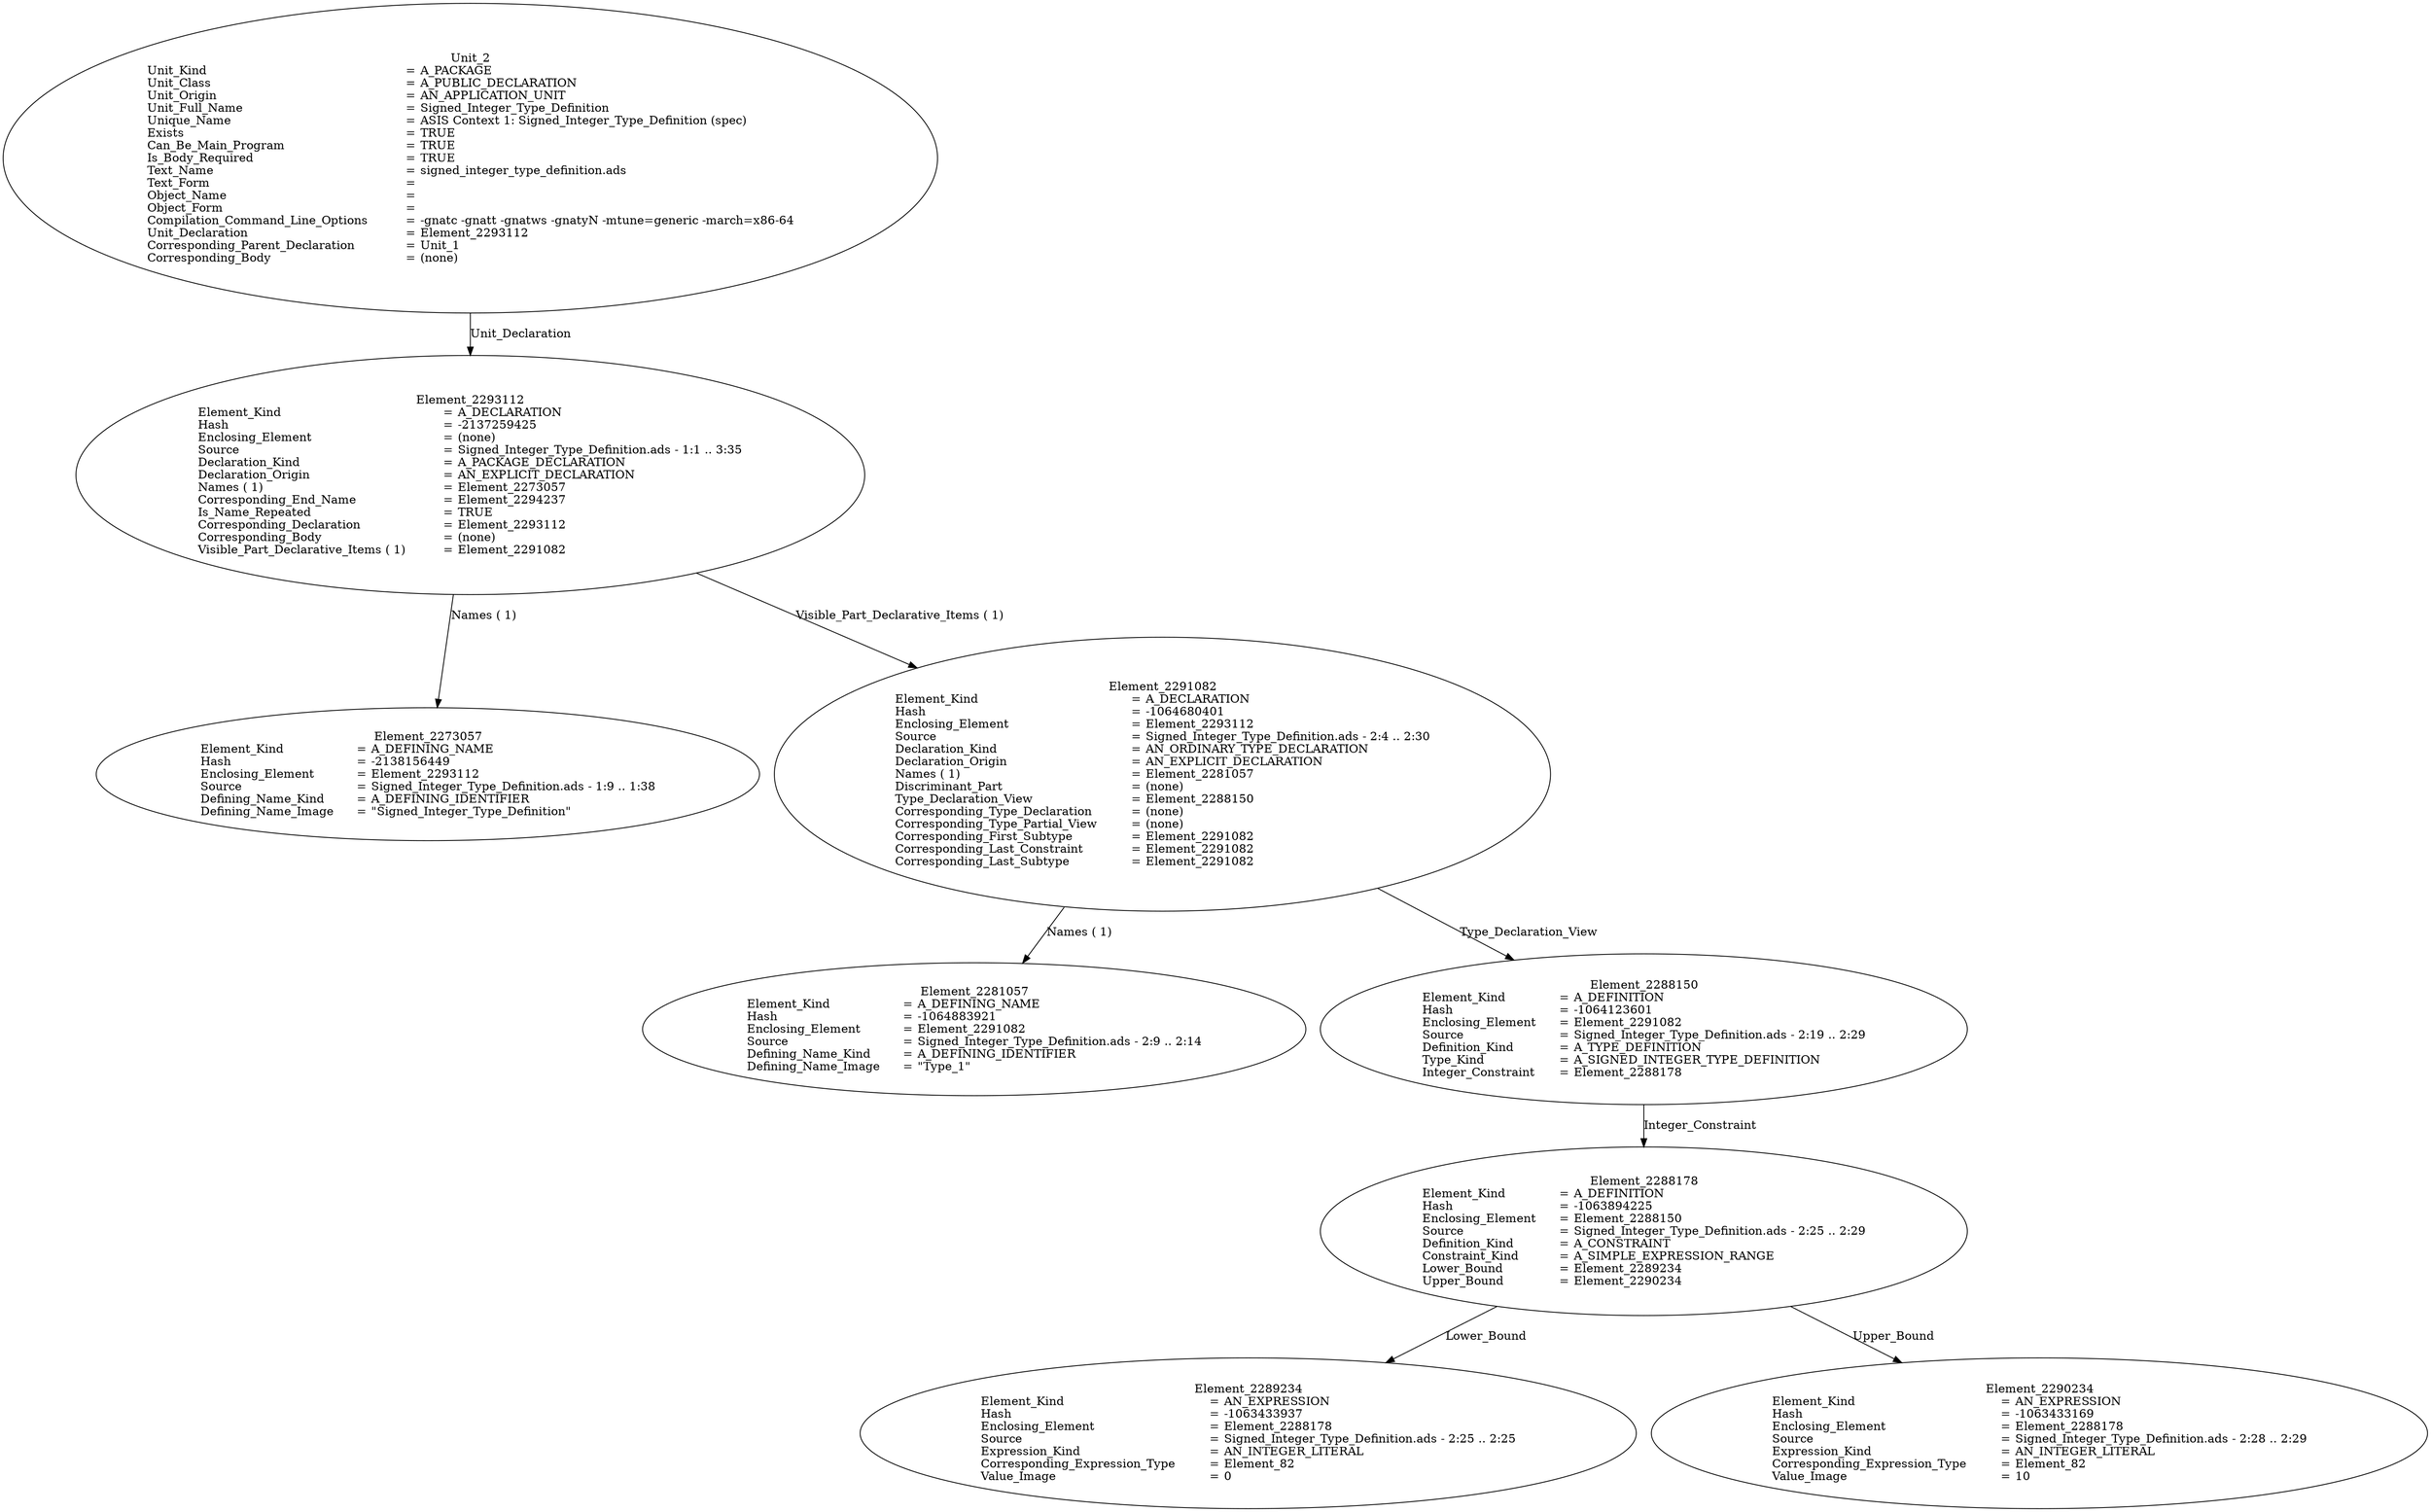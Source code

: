 digraph "signed_integer_type_definition.adt" {
  Unit_2 -> Element_2293112
      [ label=Unit_Declaration ];
  Unit_2
      [ label=<<TABLE BORDER="0" CELLBORDER="0" CELLSPACING="0" CELLPADDING="0"> 
          <TR><TD COLSPAN="3">Unit_2</TD></TR>
          <TR><TD ALIGN="LEFT">Unit_Kind   </TD><TD> = </TD><TD ALIGN="LEFT">A_PACKAGE</TD></TR>
          <TR><TD ALIGN="LEFT">Unit_Class   </TD><TD> = </TD><TD ALIGN="LEFT">A_PUBLIC_DECLARATION</TD></TR>
          <TR><TD ALIGN="LEFT">Unit_Origin   </TD><TD> = </TD><TD ALIGN="LEFT">AN_APPLICATION_UNIT</TD></TR>
          <TR><TD ALIGN="LEFT">Unit_Full_Name    </TD><TD> = </TD><TD ALIGN="LEFT">Signed_Integer_Type_Definition</TD></TR>
          <TR><TD ALIGN="LEFT">Unique_Name   </TD><TD> = </TD><TD ALIGN="LEFT">ASIS Context 1: Signed_Integer_Type_Definition (spec)</TD></TR>
          <TR><TD ALIGN="LEFT">Exists  </TD><TD> = </TD><TD ALIGN="LEFT">TRUE</TD></TR>
          <TR><TD ALIGN="LEFT">Can_Be_Main_Program     </TD><TD> = </TD><TD ALIGN="LEFT">TRUE</TD></TR>
          <TR><TD ALIGN="LEFT">Is_Body_Required     </TD><TD> = </TD><TD ALIGN="LEFT">TRUE</TD></TR>
          <TR><TD ALIGN="LEFT">Text_Name   </TD><TD> = </TD><TD ALIGN="LEFT">signed_integer_type_definition.ads</TD></TR>
          <TR><TD ALIGN="LEFT">Text_Form   </TD><TD> = </TD><TD ALIGN="LEFT"></TD></TR>
          <TR><TD ALIGN="LEFT">Object_Name   </TD><TD> = </TD><TD ALIGN="LEFT"></TD></TR>
          <TR><TD ALIGN="LEFT">Object_Form   </TD><TD> = </TD><TD ALIGN="LEFT"></TD></TR>
          <TR><TD ALIGN="LEFT">Compilation_Command_Line_Options         </TD><TD> = </TD><TD ALIGN="LEFT">-gnatc -gnatt -gnatws -gnatyN -mtune=generic -march=x86-64</TD></TR>
          <TR><TD ALIGN="LEFT">Unit_Declaration     </TD><TD> = </TD><TD ALIGN="LEFT">Element_2293112</TD></TR>
          <TR><TD ALIGN="LEFT">Corresponding_Parent_Declaration         </TD><TD> = </TD><TD ALIGN="LEFT">Unit_1</TD></TR>
          <TR><TD ALIGN="LEFT">Corresponding_Body     </TD><TD> = </TD><TD ALIGN="LEFT">(none)</TD></TR>
          </TABLE>> ];
  Element_2293112 -> Element_2273057
      [ label="Names ( 1)" ];
  Element_2293112 -> Element_2291082
      [ label="Visible_Part_Declarative_Items ( 1)" ];
  Element_2293112
      [ label=<<TABLE BORDER="0" CELLBORDER="0" CELLSPACING="0" CELLPADDING="0"> 
          <TR><TD COLSPAN="3">Element_2293112</TD></TR>
          <TR><TD ALIGN="LEFT">Element_Kind    </TD><TD> = </TD><TD ALIGN="LEFT">A_DECLARATION</TD></TR>
          <TR><TD ALIGN="LEFT">Hash  </TD><TD> = </TD><TD ALIGN="LEFT">-2137259425</TD></TR>
          <TR><TD ALIGN="LEFT">Enclosing_Element     </TD><TD> = </TD><TD ALIGN="LEFT">(none)</TD></TR>
          <TR><TD ALIGN="LEFT">Source  </TD><TD> = </TD><TD ALIGN="LEFT">Signed_Integer_Type_Definition.ads - 1:1 .. 3:35</TD></TR>
          <TR><TD ALIGN="LEFT">Declaration_Kind     </TD><TD> = </TD><TD ALIGN="LEFT">A_PACKAGE_DECLARATION</TD></TR>
          <TR><TD ALIGN="LEFT">Declaration_Origin     </TD><TD> = </TD><TD ALIGN="LEFT">AN_EXPLICIT_DECLARATION</TD></TR>
          <TR><TD ALIGN="LEFT">Names ( 1)   </TD><TD> = </TD><TD ALIGN="LEFT">Element_2273057</TD></TR>
          <TR><TD ALIGN="LEFT">Corresponding_End_Name      </TD><TD> = </TD><TD ALIGN="LEFT">Element_2294237</TD></TR>
          <TR><TD ALIGN="LEFT">Is_Name_Repeated     </TD><TD> = </TD><TD ALIGN="LEFT">TRUE</TD></TR>
          <TR><TD ALIGN="LEFT">Corresponding_Declaration       </TD><TD> = </TD><TD ALIGN="LEFT">Element_2293112</TD></TR>
          <TR><TD ALIGN="LEFT">Corresponding_Body     </TD><TD> = </TD><TD ALIGN="LEFT">(none)</TD></TR>
          <TR><TD ALIGN="LEFT">Visible_Part_Declarative_Items ( 1)         </TD><TD> = </TD><TD ALIGN="LEFT">Element_2291082</TD></TR>
          </TABLE>> ];
  Element_2273057
      [ label=<<TABLE BORDER="0" CELLBORDER="0" CELLSPACING="0" CELLPADDING="0"> 
          <TR><TD COLSPAN="3">Element_2273057</TD></TR>
          <TR><TD ALIGN="LEFT">Element_Kind    </TD><TD> = </TD><TD ALIGN="LEFT">A_DEFINING_NAME</TD></TR>
          <TR><TD ALIGN="LEFT">Hash  </TD><TD> = </TD><TD ALIGN="LEFT">-2138156449</TD></TR>
          <TR><TD ALIGN="LEFT">Enclosing_Element     </TD><TD> = </TD><TD ALIGN="LEFT">Element_2293112</TD></TR>
          <TR><TD ALIGN="LEFT">Source  </TD><TD> = </TD><TD ALIGN="LEFT">Signed_Integer_Type_Definition.ads - 1:9 .. 1:38</TD></TR>
          <TR><TD ALIGN="LEFT">Defining_Name_Kind     </TD><TD> = </TD><TD ALIGN="LEFT">A_DEFINING_IDENTIFIER</TD></TR>
          <TR><TD ALIGN="LEFT">Defining_Name_Image     </TD><TD> = </TD><TD ALIGN="LEFT">"Signed_Integer_Type_Definition"</TD></TR>
          </TABLE>> ];
  Element_2291082 -> Element_2281057
      [ label="Names ( 1)" ];
  Element_2291082 -> Element_2288150
      [ label=Type_Declaration_View ];
  Element_2291082
      [ label=<<TABLE BORDER="0" CELLBORDER="0" CELLSPACING="0" CELLPADDING="0"> 
          <TR><TD COLSPAN="3">Element_2291082</TD></TR>
          <TR><TD ALIGN="LEFT">Element_Kind    </TD><TD> = </TD><TD ALIGN="LEFT">A_DECLARATION</TD></TR>
          <TR><TD ALIGN="LEFT">Hash  </TD><TD> = </TD><TD ALIGN="LEFT">-1064680401</TD></TR>
          <TR><TD ALIGN="LEFT">Enclosing_Element     </TD><TD> = </TD><TD ALIGN="LEFT">Element_2293112</TD></TR>
          <TR><TD ALIGN="LEFT">Source  </TD><TD> = </TD><TD ALIGN="LEFT">Signed_Integer_Type_Definition.ads - 2:4 .. 2:30</TD></TR>
          <TR><TD ALIGN="LEFT">Declaration_Kind     </TD><TD> = </TD><TD ALIGN="LEFT">AN_ORDINARY_TYPE_DECLARATION</TD></TR>
          <TR><TD ALIGN="LEFT">Declaration_Origin     </TD><TD> = </TD><TD ALIGN="LEFT">AN_EXPLICIT_DECLARATION</TD></TR>
          <TR><TD ALIGN="LEFT">Names ( 1)   </TD><TD> = </TD><TD ALIGN="LEFT">Element_2281057</TD></TR>
          <TR><TD ALIGN="LEFT">Discriminant_Part     </TD><TD> = </TD><TD ALIGN="LEFT">(none)</TD></TR>
          <TR><TD ALIGN="LEFT">Type_Declaration_View      </TD><TD> = </TD><TD ALIGN="LEFT">Element_2288150</TD></TR>
          <TR><TD ALIGN="LEFT">Corresponding_Type_Declaration        </TD><TD> = </TD><TD ALIGN="LEFT">(none)</TD></TR>
          <TR><TD ALIGN="LEFT">Corresponding_Type_Partial_View        </TD><TD> = </TD><TD ALIGN="LEFT">(none)</TD></TR>
          <TR><TD ALIGN="LEFT">Corresponding_First_Subtype       </TD><TD> = </TD><TD ALIGN="LEFT">Element_2291082</TD></TR>
          <TR><TD ALIGN="LEFT">Corresponding_Last_Constraint        </TD><TD> = </TD><TD ALIGN="LEFT">Element_2291082</TD></TR>
          <TR><TD ALIGN="LEFT">Corresponding_Last_Subtype       </TD><TD> = </TD><TD ALIGN="LEFT">Element_2291082</TD></TR>
          </TABLE>> ];
  Element_2281057
      [ label=<<TABLE BORDER="0" CELLBORDER="0" CELLSPACING="0" CELLPADDING="0"> 
          <TR><TD COLSPAN="3">Element_2281057</TD></TR>
          <TR><TD ALIGN="LEFT">Element_Kind    </TD><TD> = </TD><TD ALIGN="LEFT">A_DEFINING_NAME</TD></TR>
          <TR><TD ALIGN="LEFT">Hash  </TD><TD> = </TD><TD ALIGN="LEFT">-1064883921</TD></TR>
          <TR><TD ALIGN="LEFT">Enclosing_Element     </TD><TD> = </TD><TD ALIGN="LEFT">Element_2291082</TD></TR>
          <TR><TD ALIGN="LEFT">Source  </TD><TD> = </TD><TD ALIGN="LEFT">Signed_Integer_Type_Definition.ads - 2:9 .. 2:14</TD></TR>
          <TR><TD ALIGN="LEFT">Defining_Name_Kind     </TD><TD> = </TD><TD ALIGN="LEFT">A_DEFINING_IDENTIFIER</TD></TR>
          <TR><TD ALIGN="LEFT">Defining_Name_Image     </TD><TD> = </TD><TD ALIGN="LEFT">"Type_1"</TD></TR>
          </TABLE>> ];
  Element_2288150 -> Element_2288178
      [ label=Integer_Constraint ];
  Element_2288150
      [ label=<<TABLE BORDER="0" CELLBORDER="0" CELLSPACING="0" CELLPADDING="0"> 
          <TR><TD COLSPAN="3">Element_2288150</TD></TR>
          <TR><TD ALIGN="LEFT">Element_Kind    </TD><TD> = </TD><TD ALIGN="LEFT">A_DEFINITION</TD></TR>
          <TR><TD ALIGN="LEFT">Hash  </TD><TD> = </TD><TD ALIGN="LEFT">-1064123601</TD></TR>
          <TR><TD ALIGN="LEFT">Enclosing_Element     </TD><TD> = </TD><TD ALIGN="LEFT">Element_2291082</TD></TR>
          <TR><TD ALIGN="LEFT">Source  </TD><TD> = </TD><TD ALIGN="LEFT">Signed_Integer_Type_Definition.ads - 2:19 .. 2:29</TD></TR>
          <TR><TD ALIGN="LEFT">Definition_Kind    </TD><TD> = </TD><TD ALIGN="LEFT">A_TYPE_DEFINITION</TD></TR>
          <TR><TD ALIGN="LEFT">Type_Kind   </TD><TD> = </TD><TD ALIGN="LEFT">A_SIGNED_INTEGER_TYPE_DEFINITION</TD></TR>
          <TR><TD ALIGN="LEFT">Integer_Constraint     </TD><TD> = </TD><TD ALIGN="LEFT">Element_2288178</TD></TR>
          </TABLE>> ];
  Element_2288178 -> Element_2289234
      [ label=Lower_Bound ];
  Element_2288178 -> Element_2290234
      [ label=Upper_Bound ];
  Element_2288178
      [ label=<<TABLE BORDER="0" CELLBORDER="0" CELLSPACING="0" CELLPADDING="0"> 
          <TR><TD COLSPAN="3">Element_2288178</TD></TR>
          <TR><TD ALIGN="LEFT">Element_Kind    </TD><TD> = </TD><TD ALIGN="LEFT">A_DEFINITION</TD></TR>
          <TR><TD ALIGN="LEFT">Hash  </TD><TD> = </TD><TD ALIGN="LEFT">-1063894225</TD></TR>
          <TR><TD ALIGN="LEFT">Enclosing_Element     </TD><TD> = </TD><TD ALIGN="LEFT">Element_2288150</TD></TR>
          <TR><TD ALIGN="LEFT">Source  </TD><TD> = </TD><TD ALIGN="LEFT">Signed_Integer_Type_Definition.ads - 2:25 .. 2:29</TD></TR>
          <TR><TD ALIGN="LEFT">Definition_Kind    </TD><TD> = </TD><TD ALIGN="LEFT">A_CONSTRAINT</TD></TR>
          <TR><TD ALIGN="LEFT">Constraint_Kind    </TD><TD> = </TD><TD ALIGN="LEFT">A_SIMPLE_EXPRESSION_RANGE</TD></TR>
          <TR><TD ALIGN="LEFT">Lower_Bound   </TD><TD> = </TD><TD ALIGN="LEFT">Element_2289234</TD></TR>
          <TR><TD ALIGN="LEFT">Upper_Bound   </TD><TD> = </TD><TD ALIGN="LEFT">Element_2290234</TD></TR>
          </TABLE>> ];
  Element_2289234
      [ label=<<TABLE BORDER="0" CELLBORDER="0" CELLSPACING="0" CELLPADDING="0"> 
          <TR><TD COLSPAN="3">Element_2289234</TD></TR>
          <TR><TD ALIGN="LEFT">Element_Kind    </TD><TD> = </TD><TD ALIGN="LEFT">AN_EXPRESSION</TD></TR>
          <TR><TD ALIGN="LEFT">Hash  </TD><TD> = </TD><TD ALIGN="LEFT">-1063433937</TD></TR>
          <TR><TD ALIGN="LEFT">Enclosing_Element     </TD><TD> = </TD><TD ALIGN="LEFT">Element_2288178</TD></TR>
          <TR><TD ALIGN="LEFT">Source  </TD><TD> = </TD><TD ALIGN="LEFT">Signed_Integer_Type_Definition.ads - 2:25 .. 2:25</TD></TR>
          <TR><TD ALIGN="LEFT">Expression_Kind    </TD><TD> = </TD><TD ALIGN="LEFT">AN_INTEGER_LITERAL</TD></TR>
          <TR><TD ALIGN="LEFT">Corresponding_Expression_Type        </TD><TD> = </TD><TD ALIGN="LEFT">Element_82</TD></TR>
          <TR><TD ALIGN="LEFT">Value_Image   </TD><TD> = </TD><TD ALIGN="LEFT">0</TD></TR>
          </TABLE>> ];
  Element_2290234
      [ label=<<TABLE BORDER="0" CELLBORDER="0" CELLSPACING="0" CELLPADDING="0"> 
          <TR><TD COLSPAN="3">Element_2290234</TD></TR>
          <TR><TD ALIGN="LEFT">Element_Kind    </TD><TD> = </TD><TD ALIGN="LEFT">AN_EXPRESSION</TD></TR>
          <TR><TD ALIGN="LEFT">Hash  </TD><TD> = </TD><TD ALIGN="LEFT">-1063433169</TD></TR>
          <TR><TD ALIGN="LEFT">Enclosing_Element     </TD><TD> = </TD><TD ALIGN="LEFT">Element_2288178</TD></TR>
          <TR><TD ALIGN="LEFT">Source  </TD><TD> = </TD><TD ALIGN="LEFT">Signed_Integer_Type_Definition.ads - 2:28 .. 2:29</TD></TR>
          <TR><TD ALIGN="LEFT">Expression_Kind    </TD><TD> = </TD><TD ALIGN="LEFT">AN_INTEGER_LITERAL</TD></TR>
          <TR><TD ALIGN="LEFT">Corresponding_Expression_Type        </TD><TD> = </TD><TD ALIGN="LEFT">Element_82</TD></TR>
          <TR><TD ALIGN="LEFT">Value_Image   </TD><TD> = </TD><TD ALIGN="LEFT">10</TD></TR>
          </TABLE>> ]
}
